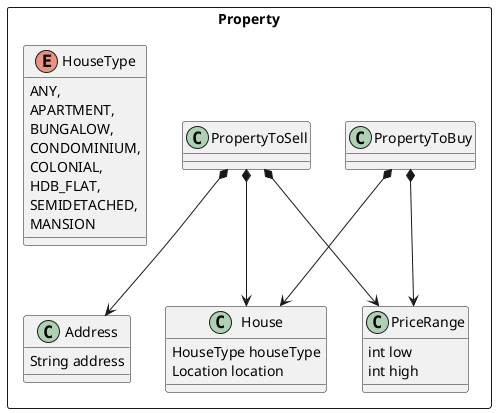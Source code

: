 @startuml
'https://plantuml.com/class-diagram


Package Property <<Rectangle>>{

class PropertyToBuy
class PropertyToSell

class PriceRange{
int low
int high
}

class Address {
String address
}
class House {
HouseType houseType
Location location
}

enum HouseType {
ANY,
APARTMENT,
BUNGALOW,
CONDOMINIUM,
COLONIAL,
HDB_FLAT,
SEMIDETACHED,
MANSION
}


}

PropertyToBuy *--> House
PropertyToBuy *--> PriceRange

PropertyToSell *--> House
PropertyToSell *--> PriceRange
PropertyToSell *--> Address


@enduml
